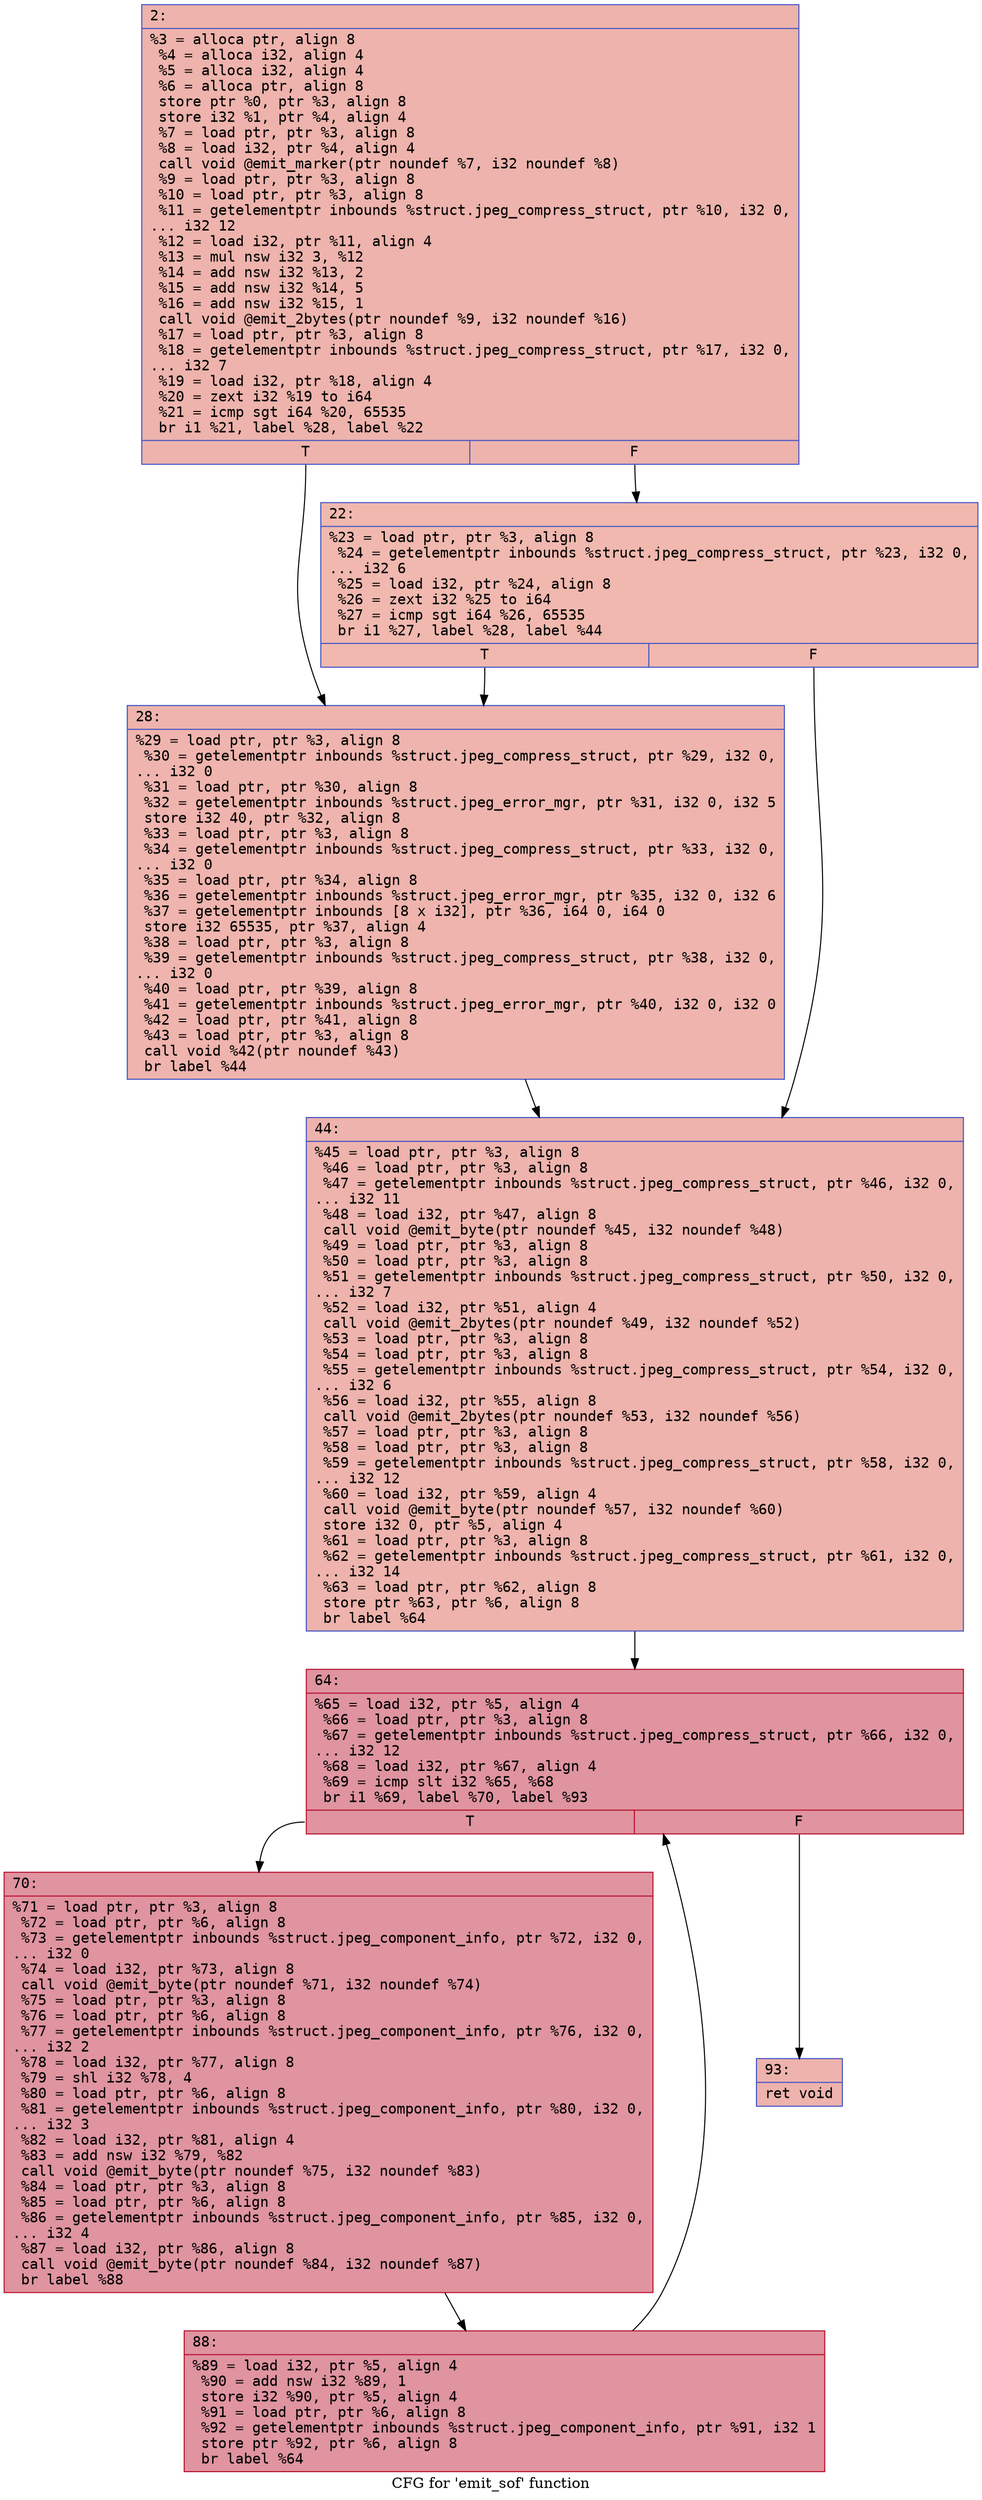 digraph "CFG for 'emit_sof' function" {
	label="CFG for 'emit_sof' function";

	Node0x6000031d85a0 [shape=record,color="#3d50c3ff", style=filled, fillcolor="#d6524470" fontname="Courier",label="{2:\l|  %3 = alloca ptr, align 8\l  %4 = alloca i32, align 4\l  %5 = alloca i32, align 4\l  %6 = alloca ptr, align 8\l  store ptr %0, ptr %3, align 8\l  store i32 %1, ptr %4, align 4\l  %7 = load ptr, ptr %3, align 8\l  %8 = load i32, ptr %4, align 4\l  call void @emit_marker(ptr noundef %7, i32 noundef %8)\l  %9 = load ptr, ptr %3, align 8\l  %10 = load ptr, ptr %3, align 8\l  %11 = getelementptr inbounds %struct.jpeg_compress_struct, ptr %10, i32 0,\l... i32 12\l  %12 = load i32, ptr %11, align 4\l  %13 = mul nsw i32 3, %12\l  %14 = add nsw i32 %13, 2\l  %15 = add nsw i32 %14, 5\l  %16 = add nsw i32 %15, 1\l  call void @emit_2bytes(ptr noundef %9, i32 noundef %16)\l  %17 = load ptr, ptr %3, align 8\l  %18 = getelementptr inbounds %struct.jpeg_compress_struct, ptr %17, i32 0,\l... i32 7\l  %19 = load i32, ptr %18, align 4\l  %20 = zext i32 %19 to i64\l  %21 = icmp sgt i64 %20, 65535\l  br i1 %21, label %28, label %22\l|{<s0>T|<s1>F}}"];
	Node0x6000031d85a0:s0 -> Node0x6000031d8640[tooltip="2 -> 28\nProbability 50.00%" ];
	Node0x6000031d85a0:s1 -> Node0x6000031d85f0[tooltip="2 -> 22\nProbability 50.00%" ];
	Node0x6000031d85f0 [shape=record,color="#3d50c3ff", style=filled, fillcolor="#dc5d4a70" fontname="Courier",label="{22:\l|  %23 = load ptr, ptr %3, align 8\l  %24 = getelementptr inbounds %struct.jpeg_compress_struct, ptr %23, i32 0,\l... i32 6\l  %25 = load i32, ptr %24, align 8\l  %26 = zext i32 %25 to i64\l  %27 = icmp sgt i64 %26, 65535\l  br i1 %27, label %28, label %44\l|{<s0>T|<s1>F}}"];
	Node0x6000031d85f0:s0 -> Node0x6000031d8640[tooltip="22 -> 28\nProbability 50.00%" ];
	Node0x6000031d85f0:s1 -> Node0x6000031d8690[tooltip="22 -> 44\nProbability 50.00%" ];
	Node0x6000031d8640 [shape=record,color="#3d50c3ff", style=filled, fillcolor="#d8564670" fontname="Courier",label="{28:\l|  %29 = load ptr, ptr %3, align 8\l  %30 = getelementptr inbounds %struct.jpeg_compress_struct, ptr %29, i32 0,\l... i32 0\l  %31 = load ptr, ptr %30, align 8\l  %32 = getelementptr inbounds %struct.jpeg_error_mgr, ptr %31, i32 0, i32 5\l  store i32 40, ptr %32, align 8\l  %33 = load ptr, ptr %3, align 8\l  %34 = getelementptr inbounds %struct.jpeg_compress_struct, ptr %33, i32 0,\l... i32 0\l  %35 = load ptr, ptr %34, align 8\l  %36 = getelementptr inbounds %struct.jpeg_error_mgr, ptr %35, i32 0, i32 6\l  %37 = getelementptr inbounds [8 x i32], ptr %36, i64 0, i64 0\l  store i32 65535, ptr %37, align 4\l  %38 = load ptr, ptr %3, align 8\l  %39 = getelementptr inbounds %struct.jpeg_compress_struct, ptr %38, i32 0,\l... i32 0\l  %40 = load ptr, ptr %39, align 8\l  %41 = getelementptr inbounds %struct.jpeg_error_mgr, ptr %40, i32 0, i32 0\l  %42 = load ptr, ptr %41, align 8\l  %43 = load ptr, ptr %3, align 8\l  call void %42(ptr noundef %43)\l  br label %44\l}"];
	Node0x6000031d8640 -> Node0x6000031d8690[tooltip="28 -> 44\nProbability 100.00%" ];
	Node0x6000031d8690 [shape=record,color="#3d50c3ff", style=filled, fillcolor="#d6524470" fontname="Courier",label="{44:\l|  %45 = load ptr, ptr %3, align 8\l  %46 = load ptr, ptr %3, align 8\l  %47 = getelementptr inbounds %struct.jpeg_compress_struct, ptr %46, i32 0,\l... i32 11\l  %48 = load i32, ptr %47, align 8\l  call void @emit_byte(ptr noundef %45, i32 noundef %48)\l  %49 = load ptr, ptr %3, align 8\l  %50 = load ptr, ptr %3, align 8\l  %51 = getelementptr inbounds %struct.jpeg_compress_struct, ptr %50, i32 0,\l... i32 7\l  %52 = load i32, ptr %51, align 4\l  call void @emit_2bytes(ptr noundef %49, i32 noundef %52)\l  %53 = load ptr, ptr %3, align 8\l  %54 = load ptr, ptr %3, align 8\l  %55 = getelementptr inbounds %struct.jpeg_compress_struct, ptr %54, i32 0,\l... i32 6\l  %56 = load i32, ptr %55, align 8\l  call void @emit_2bytes(ptr noundef %53, i32 noundef %56)\l  %57 = load ptr, ptr %3, align 8\l  %58 = load ptr, ptr %3, align 8\l  %59 = getelementptr inbounds %struct.jpeg_compress_struct, ptr %58, i32 0,\l... i32 12\l  %60 = load i32, ptr %59, align 4\l  call void @emit_byte(ptr noundef %57, i32 noundef %60)\l  store i32 0, ptr %5, align 4\l  %61 = load ptr, ptr %3, align 8\l  %62 = getelementptr inbounds %struct.jpeg_compress_struct, ptr %61, i32 0,\l... i32 14\l  %63 = load ptr, ptr %62, align 8\l  store ptr %63, ptr %6, align 8\l  br label %64\l}"];
	Node0x6000031d8690 -> Node0x6000031d86e0[tooltip="44 -> 64\nProbability 100.00%" ];
	Node0x6000031d86e0 [shape=record,color="#b70d28ff", style=filled, fillcolor="#b70d2870" fontname="Courier",label="{64:\l|  %65 = load i32, ptr %5, align 4\l  %66 = load ptr, ptr %3, align 8\l  %67 = getelementptr inbounds %struct.jpeg_compress_struct, ptr %66, i32 0,\l... i32 12\l  %68 = load i32, ptr %67, align 4\l  %69 = icmp slt i32 %65, %68\l  br i1 %69, label %70, label %93\l|{<s0>T|<s1>F}}"];
	Node0x6000031d86e0:s0 -> Node0x6000031d8730[tooltip="64 -> 70\nProbability 96.88%" ];
	Node0x6000031d86e0:s1 -> Node0x6000031d87d0[tooltip="64 -> 93\nProbability 3.12%" ];
	Node0x6000031d8730 [shape=record,color="#b70d28ff", style=filled, fillcolor="#b70d2870" fontname="Courier",label="{70:\l|  %71 = load ptr, ptr %3, align 8\l  %72 = load ptr, ptr %6, align 8\l  %73 = getelementptr inbounds %struct.jpeg_component_info, ptr %72, i32 0,\l... i32 0\l  %74 = load i32, ptr %73, align 8\l  call void @emit_byte(ptr noundef %71, i32 noundef %74)\l  %75 = load ptr, ptr %3, align 8\l  %76 = load ptr, ptr %6, align 8\l  %77 = getelementptr inbounds %struct.jpeg_component_info, ptr %76, i32 0,\l... i32 2\l  %78 = load i32, ptr %77, align 8\l  %79 = shl i32 %78, 4\l  %80 = load ptr, ptr %6, align 8\l  %81 = getelementptr inbounds %struct.jpeg_component_info, ptr %80, i32 0,\l... i32 3\l  %82 = load i32, ptr %81, align 4\l  %83 = add nsw i32 %79, %82\l  call void @emit_byte(ptr noundef %75, i32 noundef %83)\l  %84 = load ptr, ptr %3, align 8\l  %85 = load ptr, ptr %6, align 8\l  %86 = getelementptr inbounds %struct.jpeg_component_info, ptr %85, i32 0,\l... i32 4\l  %87 = load i32, ptr %86, align 8\l  call void @emit_byte(ptr noundef %84, i32 noundef %87)\l  br label %88\l}"];
	Node0x6000031d8730 -> Node0x6000031d8780[tooltip="70 -> 88\nProbability 100.00%" ];
	Node0x6000031d8780 [shape=record,color="#b70d28ff", style=filled, fillcolor="#b70d2870" fontname="Courier",label="{88:\l|  %89 = load i32, ptr %5, align 4\l  %90 = add nsw i32 %89, 1\l  store i32 %90, ptr %5, align 4\l  %91 = load ptr, ptr %6, align 8\l  %92 = getelementptr inbounds %struct.jpeg_component_info, ptr %91, i32 1\l  store ptr %92, ptr %6, align 8\l  br label %64\l}"];
	Node0x6000031d8780 -> Node0x6000031d86e0[tooltip="88 -> 64\nProbability 100.00%" ];
	Node0x6000031d87d0 [shape=record,color="#3d50c3ff", style=filled, fillcolor="#d6524470" fontname="Courier",label="{93:\l|  ret void\l}"];
}
